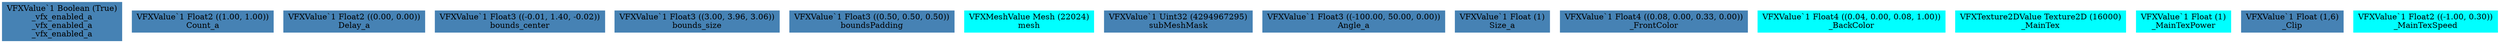digraph G {
node0 [shape="box" color="steelblue" style="filled" label="VFXValue`1 Boolean (True)
_vfx_enabled_a
_vfx_enabled_a
_vfx_enabled_a"]
node1 [shape="box" color="steelblue" style="filled" label="VFXValue`1 Float2 ((1.00, 1.00))
Count_a"]
node2 [shape="box" color="steelblue" style="filled" label="VFXValue`1 Float2 ((0.00, 0.00))
Delay_a"]
node3 [shape="box" color="steelblue" style="filled" label="VFXValue`1 Float3 ((-0.01, 1.40, -0.02))
bounds_center"]
node4 [shape="box" color="steelblue" style="filled" label="VFXValue`1 Float3 ((3.00, 3.96, 3.06))
bounds_size"]
node5 [shape="box" color="steelblue" style="filled" label="VFXValue`1 Float3 ((0.50, 0.50, 0.50))
boundsPadding"]
node6 [shape="box" color="cyan" style="filled" label="VFXMeshValue Mesh (22024)
mesh"]
node7 [shape="box" color="steelblue" style="filled" label="VFXValue`1 Uint32 (4294967295)
subMeshMask"]
node8 [shape="box" color="steelblue" style="filled" label="VFXValue`1 Float3 ((-100.00, 50.00, 0.00))
Angle_a"]
node9 [shape="box" color="steelblue" style="filled" label="VFXValue`1 Float (1)
Size_a"]
node10 [shape="box" color="steelblue" style="filled" label="VFXValue`1 Float4 ((0.08, 0.00, 0.33, 0.00))
_FrontColor"]
node11 [shape="box" color="cyan" style="filled" label="VFXValue`1 Float4 ((0.04, 0.00, 0.08, 1.00))
_BackColor"]
node12 [shape="box" color="cyan" style="filled" label="VFXTexture2DValue Texture2D (16000)
_MainTex"]
node13 [shape="box" color="cyan" style="filled" label="VFXValue`1 Float (1)
_MainTexPower"]
node14 [shape="box" color="steelblue" style="filled" label="VFXValue`1 Float (1,6)
_Clip"]
node15 [shape="box" color="cyan" style="filled" label="VFXValue`1 Float2 ((-1.00, 0.30))
_MainTexSpeed"]
}
